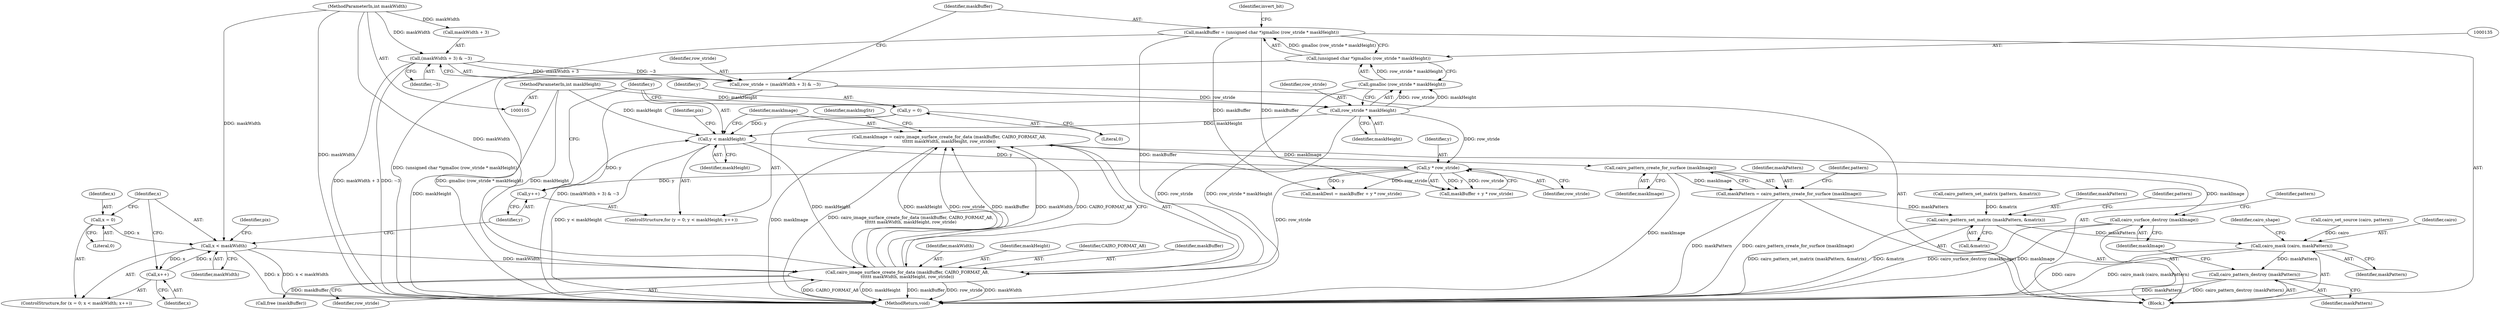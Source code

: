 digraph "0_poppler_7b2d314a61fd0e12f47c62996cb49ec0d1ba747a_2@API" {
"1000298" [label="(Call,cairo_pattern_create_for_surface (maskImage))"];
"1000200" [label="(Call,maskImage = cairo_image_surface_create_for_data (maskBuffer, CAIRO_FORMAT_A8,\n\t\t\t\t\t\t maskWidth, maskHeight, row_stride))"];
"1000202" [label="(Call,cairo_image_surface_create_for_data (maskBuffer, CAIRO_FORMAT_A8,\n\t\t\t\t\t\t maskWidth, maskHeight, row_stride))"];
"1000132" [label="(Call,maskBuffer = (unsigned char *)gmalloc (row_stride * maskHeight))"];
"1000134" [label="(Call,(unsigned char *)gmalloc (row_stride * maskHeight))"];
"1000136" [label="(Call,gmalloc (row_stride * maskHeight))"];
"1000137" [label="(Call,row_stride * maskHeight)"];
"1000124" [label="(Call,row_stride = (maskWidth + 3) & ~3)"];
"1000126" [label="(Call,(maskWidth + 3) & ~3)"];
"1000113" [label="(MethodParameterIn,int maskWidth)"];
"1000114" [label="(MethodParameterIn,int maskHeight)"];
"1000177" [label="(Call,x < maskWidth)"];
"1000180" [label="(Call,x++)"];
"1000174" [label="(Call,x = 0)"];
"1000157" [label="(Call,y < maskHeight)"];
"1000154" [label="(Call,y = 0)"];
"1000160" [label="(Call,y++)"];
"1000170" [label="(Call,y * row_stride)"];
"1000296" [label="(Call,maskPattern = cairo_pattern_create_for_surface (maskImage))"];
"1000328" [label="(Call,cairo_pattern_set_matrix (maskPattern, &matrix))"];
"1000338" [label="(Call,cairo_mask (cairo, maskPattern))"];
"1000352" [label="(Call,cairo_pattern_destroy (maskPattern))"];
"1000354" [label="(Call,cairo_surface_destroy (maskImage))"];
"1000139" [label="(Identifier,maskHeight)"];
"1000166" [label="(Call,maskDest = maskBuffer + y * row_stride)"];
"1000126" [label="(Call,(maskWidth + 3) & ~3)"];
"1000175" [label="(Identifier,x)"];
"1000355" [label="(Identifier,maskImage)"];
"1000330" [label="(Call,&matrix)"];
"1000362" [label="(Call,free (maskBuffer))"];
"1000186" [label="(Identifier,pix)"];
"1000335" [label="(Call,cairo_set_source (cairo, pattern))"];
"1000177" [label="(Call,x < maskWidth)"];
"1000137" [label="(Call,row_stride * maskHeight)"];
"1000130" [label="(Identifier,~3)"];
"1000297" [label="(Identifier,maskPattern)"];
"1000180" [label="(Call,x++)"];
"1000205" [label="(Identifier,maskWidth)"];
"1000206" [label="(Identifier,maskHeight)"];
"1000157" [label="(Call,y < maskHeight)"];
"1000155" [label="(Identifier,y)"];
"1000204" [label="(Identifier,CAIRO_FORMAT_A8)"];
"1000171" [label="(Identifier,y)"];
"1000181" [label="(Identifier,x)"];
"1000113" [label="(MethodParameterIn,int maskWidth)"];
"1000340" [label="(Identifier,maskPattern)"];
"1000161" [label="(Identifier,y)"];
"1000156" [label="(Literal,0)"];
"1000164" [label="(Identifier,pix)"];
"1000353" [label="(Identifier,maskPattern)"];
"1000136" [label="(Call,gmalloc (row_stride * maskHeight))"];
"1000148" [label="(Identifier,invert_bit)"];
"1000138" [label="(Identifier,row_stride)"];
"1000354" [label="(Call,cairo_surface_destroy (maskImage))"];
"1000203" [label="(Identifier,maskBuffer)"];
"1000298" [label="(Call,cairo_pattern_create_for_surface (maskImage))"];
"1000200" [label="(Call,maskImage = cairo_image_surface_create_for_data (maskBuffer, CAIRO_FORMAT_A8,\n\t\t\t\t\t\t maskWidth, maskHeight, row_stride))"];
"1000299" [label="(Identifier,maskImage)"];
"1000160" [label="(Call,y++)"];
"1000124" [label="(Call,row_stride = (maskWidth + 3) & ~3)"];
"1000324" [label="(Call,cairo_pattern_set_matrix (pattern, &matrix))"];
"1000178" [label="(Identifier,x)"];
"1000133" [label="(Identifier,maskBuffer)"];
"1000153" [label="(ControlStructure,for (y = 0; y < maskHeight; y++))"];
"1000207" [label="(Identifier,row_stride)"];
"1000159" [label="(Identifier,maskHeight)"];
"1000125" [label="(Identifier,row_stride)"];
"1000127" [label="(Call,maskWidth + 3)"];
"1000168" [label="(Call,maskBuffer + y * row_stride)"];
"1000202" [label="(Call,cairo_image_surface_create_for_data (maskBuffer, CAIRO_FORMAT_A8,\n\t\t\t\t\t\t maskWidth, maskHeight, row_stride))"];
"1000116" [label="(Block,)"];
"1000329" [label="(Identifier,maskPattern)"];
"1000338" [label="(Call,cairo_mask (cairo, maskPattern))"];
"1000201" [label="(Identifier,maskImage)"];
"1000154" [label="(Call,y = 0)"];
"1000179" [label="(Identifier,maskWidth)"];
"1000176" [label="(Literal,0)"];
"1000134" [label="(Call,(unsigned char *)gmalloc (row_stride * maskHeight))"];
"1000132" [label="(Call,maskBuffer = (unsigned char *)gmalloc (row_stride * maskHeight))"];
"1000114" [label="(MethodParameterIn,int maskHeight)"];
"1000170" [label="(Call,y * row_stride)"];
"1000174" [label="(Call,x = 0)"];
"1000173" [label="(ControlStructure,for (x = 0; x < maskWidth; x++))"];
"1000333" [label="(Identifier,pattern)"];
"1000209" [label="(Identifier,maskImgStr)"];
"1000339" [label="(Identifier,cairo)"];
"1000357" [label="(Identifier,pattern)"];
"1000158" [label="(Identifier,y)"];
"1000172" [label="(Identifier,row_stride)"];
"1000328" [label="(Call,cairo_pattern_set_matrix (maskPattern, &matrix))"];
"1000352" [label="(Call,cairo_pattern_destroy (maskPattern))"];
"1000302" [label="(Identifier,pattern)"];
"1000342" [label="(Identifier,cairo_shape)"];
"1000366" [label="(MethodReturn,void)"];
"1000296" [label="(Call,maskPattern = cairo_pattern_create_for_surface (maskImage))"];
"1000298" -> "1000296"  [label="AST: "];
"1000298" -> "1000299"  [label="CFG: "];
"1000299" -> "1000298"  [label="AST: "];
"1000296" -> "1000298"  [label="CFG: "];
"1000298" -> "1000366"  [label="DDG: maskImage"];
"1000298" -> "1000296"  [label="DDG: maskImage"];
"1000200" -> "1000298"  [label="DDG: maskImage"];
"1000298" -> "1000354"  [label="DDG: maskImage"];
"1000200" -> "1000116"  [label="AST: "];
"1000200" -> "1000202"  [label="CFG: "];
"1000201" -> "1000200"  [label="AST: "];
"1000202" -> "1000200"  [label="AST: "];
"1000209" -> "1000200"  [label="CFG: "];
"1000200" -> "1000366"  [label="DDG: maskImage"];
"1000200" -> "1000366"  [label="DDG: cairo_image_surface_create_for_data (maskBuffer, CAIRO_FORMAT_A8,\n\t\t\t\t\t\t maskWidth, maskHeight, row_stride)"];
"1000202" -> "1000200"  [label="DDG: maskHeight"];
"1000202" -> "1000200"  [label="DDG: row_stride"];
"1000202" -> "1000200"  [label="DDG: maskBuffer"];
"1000202" -> "1000200"  [label="DDG: maskWidth"];
"1000202" -> "1000200"  [label="DDG: CAIRO_FORMAT_A8"];
"1000202" -> "1000207"  [label="CFG: "];
"1000203" -> "1000202"  [label="AST: "];
"1000204" -> "1000202"  [label="AST: "];
"1000205" -> "1000202"  [label="AST: "];
"1000206" -> "1000202"  [label="AST: "];
"1000207" -> "1000202"  [label="AST: "];
"1000202" -> "1000366"  [label="DDG: maskHeight"];
"1000202" -> "1000366"  [label="DDG: maskBuffer"];
"1000202" -> "1000366"  [label="DDG: row_stride"];
"1000202" -> "1000366"  [label="DDG: maskWidth"];
"1000202" -> "1000366"  [label="DDG: CAIRO_FORMAT_A8"];
"1000132" -> "1000202"  [label="DDG: maskBuffer"];
"1000177" -> "1000202"  [label="DDG: maskWidth"];
"1000113" -> "1000202"  [label="DDG: maskWidth"];
"1000157" -> "1000202"  [label="DDG: maskHeight"];
"1000114" -> "1000202"  [label="DDG: maskHeight"];
"1000170" -> "1000202"  [label="DDG: row_stride"];
"1000137" -> "1000202"  [label="DDG: row_stride"];
"1000202" -> "1000362"  [label="DDG: maskBuffer"];
"1000132" -> "1000116"  [label="AST: "];
"1000132" -> "1000134"  [label="CFG: "];
"1000133" -> "1000132"  [label="AST: "];
"1000134" -> "1000132"  [label="AST: "];
"1000148" -> "1000132"  [label="CFG: "];
"1000132" -> "1000366"  [label="DDG: (unsigned char *)gmalloc (row_stride * maskHeight)"];
"1000134" -> "1000132"  [label="DDG: gmalloc (row_stride * maskHeight)"];
"1000132" -> "1000166"  [label="DDG: maskBuffer"];
"1000132" -> "1000168"  [label="DDG: maskBuffer"];
"1000134" -> "1000136"  [label="CFG: "];
"1000135" -> "1000134"  [label="AST: "];
"1000136" -> "1000134"  [label="AST: "];
"1000134" -> "1000366"  [label="DDG: gmalloc (row_stride * maskHeight)"];
"1000136" -> "1000134"  [label="DDG: row_stride * maskHeight"];
"1000136" -> "1000137"  [label="CFG: "];
"1000137" -> "1000136"  [label="AST: "];
"1000136" -> "1000366"  [label="DDG: row_stride * maskHeight"];
"1000137" -> "1000136"  [label="DDG: row_stride"];
"1000137" -> "1000136"  [label="DDG: maskHeight"];
"1000137" -> "1000139"  [label="CFG: "];
"1000138" -> "1000137"  [label="AST: "];
"1000139" -> "1000137"  [label="AST: "];
"1000124" -> "1000137"  [label="DDG: row_stride"];
"1000114" -> "1000137"  [label="DDG: maskHeight"];
"1000137" -> "1000157"  [label="DDG: maskHeight"];
"1000137" -> "1000170"  [label="DDG: row_stride"];
"1000124" -> "1000116"  [label="AST: "];
"1000124" -> "1000126"  [label="CFG: "];
"1000125" -> "1000124"  [label="AST: "];
"1000126" -> "1000124"  [label="AST: "];
"1000133" -> "1000124"  [label="CFG: "];
"1000124" -> "1000366"  [label="DDG: (maskWidth + 3) & ~3"];
"1000126" -> "1000124"  [label="DDG: maskWidth + 3"];
"1000126" -> "1000124"  [label="DDG: ~3"];
"1000126" -> "1000130"  [label="CFG: "];
"1000127" -> "1000126"  [label="AST: "];
"1000130" -> "1000126"  [label="AST: "];
"1000126" -> "1000366"  [label="DDG: ~3"];
"1000126" -> "1000366"  [label="DDG: maskWidth + 3"];
"1000113" -> "1000126"  [label="DDG: maskWidth"];
"1000113" -> "1000105"  [label="AST: "];
"1000113" -> "1000366"  [label="DDG: maskWidth"];
"1000113" -> "1000127"  [label="DDG: maskWidth"];
"1000113" -> "1000177"  [label="DDG: maskWidth"];
"1000114" -> "1000105"  [label="AST: "];
"1000114" -> "1000366"  [label="DDG: maskHeight"];
"1000114" -> "1000157"  [label="DDG: maskHeight"];
"1000177" -> "1000173"  [label="AST: "];
"1000177" -> "1000179"  [label="CFG: "];
"1000178" -> "1000177"  [label="AST: "];
"1000179" -> "1000177"  [label="AST: "];
"1000186" -> "1000177"  [label="CFG: "];
"1000161" -> "1000177"  [label="CFG: "];
"1000177" -> "1000366"  [label="DDG: x"];
"1000177" -> "1000366"  [label="DDG: x < maskWidth"];
"1000180" -> "1000177"  [label="DDG: x"];
"1000174" -> "1000177"  [label="DDG: x"];
"1000177" -> "1000180"  [label="DDG: x"];
"1000180" -> "1000173"  [label="AST: "];
"1000180" -> "1000181"  [label="CFG: "];
"1000181" -> "1000180"  [label="AST: "];
"1000178" -> "1000180"  [label="CFG: "];
"1000174" -> "1000173"  [label="AST: "];
"1000174" -> "1000176"  [label="CFG: "];
"1000175" -> "1000174"  [label="AST: "];
"1000176" -> "1000174"  [label="AST: "];
"1000178" -> "1000174"  [label="CFG: "];
"1000157" -> "1000153"  [label="AST: "];
"1000157" -> "1000159"  [label="CFG: "];
"1000158" -> "1000157"  [label="AST: "];
"1000159" -> "1000157"  [label="AST: "];
"1000164" -> "1000157"  [label="CFG: "];
"1000201" -> "1000157"  [label="CFG: "];
"1000157" -> "1000366"  [label="DDG: y < maskHeight"];
"1000154" -> "1000157"  [label="DDG: y"];
"1000160" -> "1000157"  [label="DDG: y"];
"1000157" -> "1000170"  [label="DDG: y"];
"1000154" -> "1000153"  [label="AST: "];
"1000154" -> "1000156"  [label="CFG: "];
"1000155" -> "1000154"  [label="AST: "];
"1000156" -> "1000154"  [label="AST: "];
"1000158" -> "1000154"  [label="CFG: "];
"1000160" -> "1000153"  [label="AST: "];
"1000160" -> "1000161"  [label="CFG: "];
"1000161" -> "1000160"  [label="AST: "];
"1000158" -> "1000160"  [label="CFG: "];
"1000170" -> "1000160"  [label="DDG: y"];
"1000170" -> "1000168"  [label="AST: "];
"1000170" -> "1000172"  [label="CFG: "];
"1000171" -> "1000170"  [label="AST: "];
"1000172" -> "1000170"  [label="AST: "];
"1000168" -> "1000170"  [label="CFG: "];
"1000170" -> "1000166"  [label="DDG: y"];
"1000170" -> "1000166"  [label="DDG: row_stride"];
"1000170" -> "1000168"  [label="DDG: y"];
"1000170" -> "1000168"  [label="DDG: row_stride"];
"1000296" -> "1000116"  [label="AST: "];
"1000297" -> "1000296"  [label="AST: "];
"1000302" -> "1000296"  [label="CFG: "];
"1000296" -> "1000366"  [label="DDG: cairo_pattern_create_for_surface (maskImage)"];
"1000296" -> "1000366"  [label="DDG: maskPattern"];
"1000296" -> "1000328"  [label="DDG: maskPattern"];
"1000328" -> "1000116"  [label="AST: "];
"1000328" -> "1000330"  [label="CFG: "];
"1000329" -> "1000328"  [label="AST: "];
"1000330" -> "1000328"  [label="AST: "];
"1000333" -> "1000328"  [label="CFG: "];
"1000328" -> "1000366"  [label="DDG: cairo_pattern_set_matrix (maskPattern, &matrix)"];
"1000328" -> "1000366"  [label="DDG: &matrix"];
"1000324" -> "1000328"  [label="DDG: &matrix"];
"1000328" -> "1000338"  [label="DDG: maskPattern"];
"1000338" -> "1000116"  [label="AST: "];
"1000338" -> "1000340"  [label="CFG: "];
"1000339" -> "1000338"  [label="AST: "];
"1000340" -> "1000338"  [label="AST: "];
"1000342" -> "1000338"  [label="CFG: "];
"1000338" -> "1000366"  [label="DDG: cairo"];
"1000338" -> "1000366"  [label="DDG: cairo_mask (cairo, maskPattern)"];
"1000335" -> "1000338"  [label="DDG: cairo"];
"1000338" -> "1000352"  [label="DDG: maskPattern"];
"1000352" -> "1000116"  [label="AST: "];
"1000352" -> "1000353"  [label="CFG: "];
"1000353" -> "1000352"  [label="AST: "];
"1000355" -> "1000352"  [label="CFG: "];
"1000352" -> "1000366"  [label="DDG: maskPattern"];
"1000352" -> "1000366"  [label="DDG: cairo_pattern_destroy (maskPattern)"];
"1000354" -> "1000116"  [label="AST: "];
"1000354" -> "1000355"  [label="CFG: "];
"1000355" -> "1000354"  [label="AST: "];
"1000357" -> "1000354"  [label="CFG: "];
"1000354" -> "1000366"  [label="DDG: cairo_surface_destroy (maskImage)"];
"1000354" -> "1000366"  [label="DDG: maskImage"];
}
